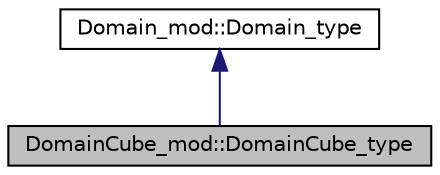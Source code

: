 digraph "DomainCube_mod::DomainCube_type"
{
 // LATEX_PDF_SIZE
  edge [fontname="Helvetica",fontsize="10",labelfontname="Helvetica",labelfontsize="10"];
  node [fontname="Helvetica",fontsize="10",shape=record];
  Node1 [label="DomainCube_mod::DomainCube_type",height=0.2,width=0.4,color="black", fillcolor="grey75", style="filled", fontcolor="black",tooltip="The class for Hyper-cubical domain."];
  Node2 -> Node1 [dir="back",color="midnightblue",fontsize="10",style="solid",fontname="Helvetica"];
  Node2 [label="Domain_mod::Domain_type",height=0.2,width=0.4,color="black", fillcolor="white", style="filled",URL="$structDomain__mod_1_1Domain__type.html",tooltip="The base class for ParaMonte LogFunc domains."];
}
